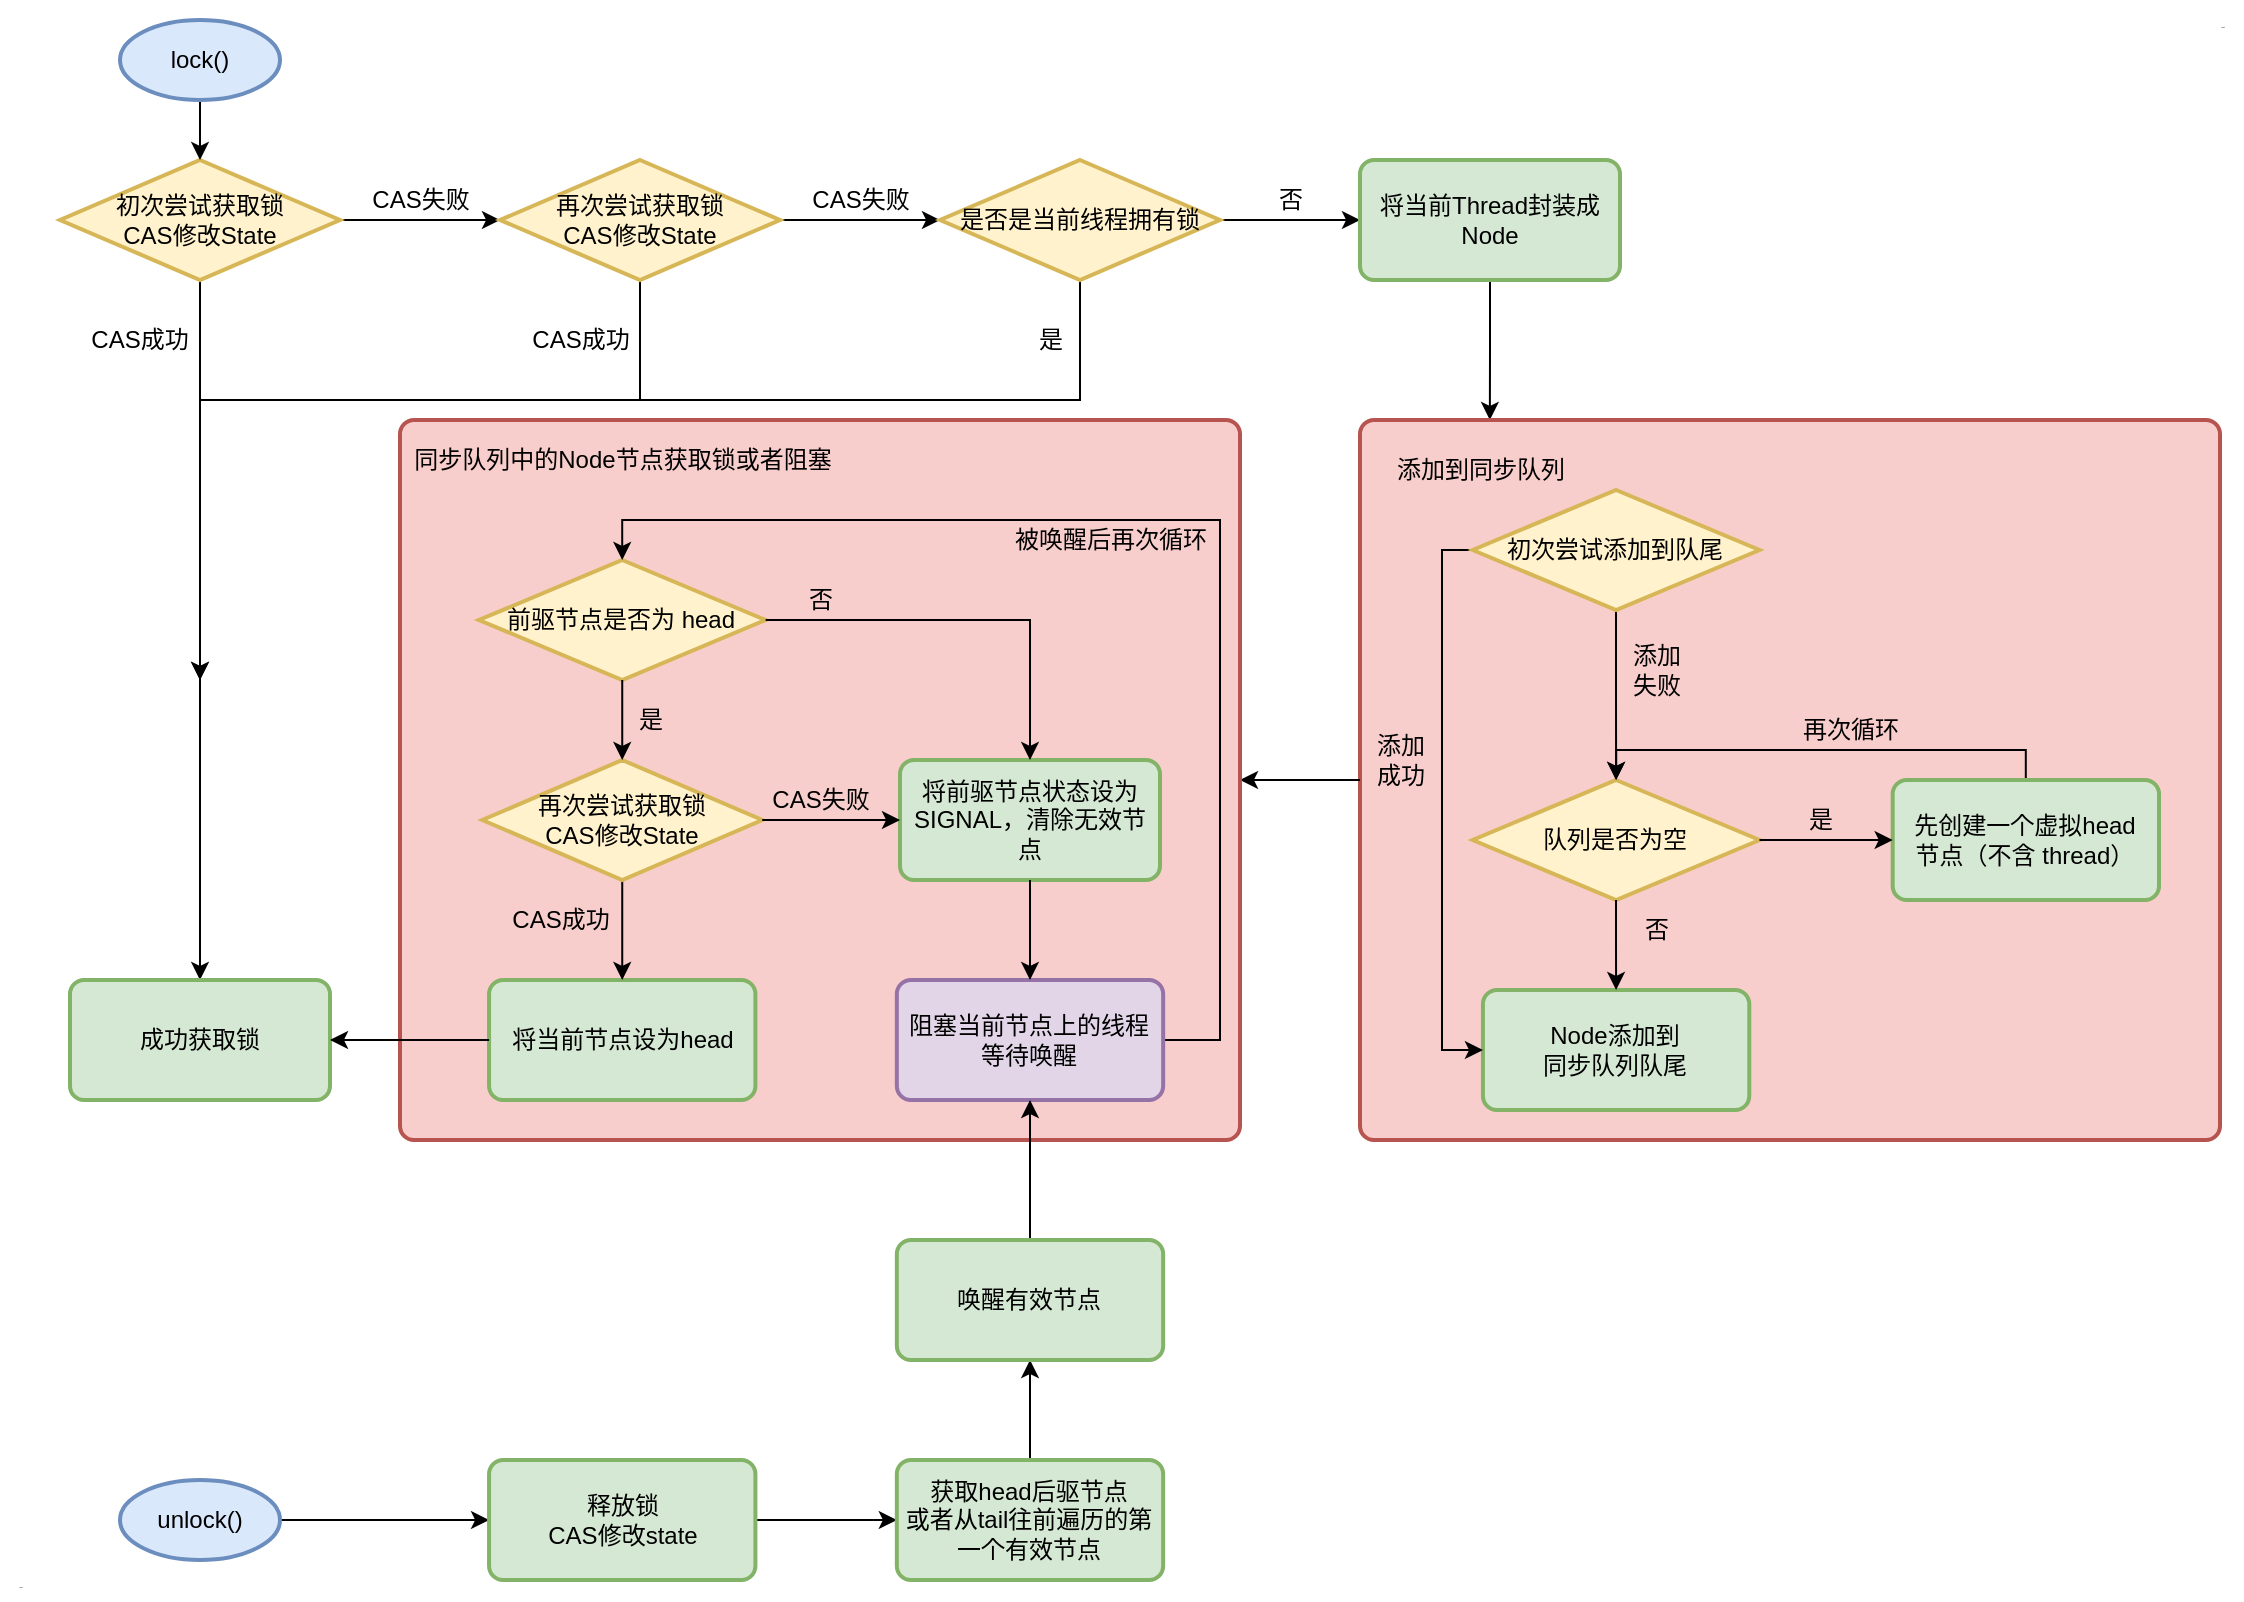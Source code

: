 <mxfile version="13.9.9" type="device"><diagram id="C5RBs43oDa-KdzZeNtuy" name="AQS流程"><mxGraphModel dx="1221" dy="714" grid="1" gridSize="10" guides="1" tooltips="1" connect="1" arrows="1" fold="1" page="1" pageScale="1" pageWidth="827" pageHeight="1169" math="0" shadow="0"><root><mxCell id="WIyWlLk6GJQsqaUBKTNV-0"/><mxCell id="WIyWlLk6GJQsqaUBKTNV-1" parent="WIyWlLk6GJQsqaUBKTNV-0"/><mxCell id="B8FFW8KVmswpGKNA3cQc-1" style="edgeStyle=orthogonalEdgeStyle;rounded=0;orthogonalLoop=1;jettySize=auto;html=1;" parent="WIyWlLk6GJQsqaUBKTNV-1" source="GUaVFP-gTF-c7QUEKQBs-0" edge="1"><mxGeometry relative="1" as="geometry"><mxPoint x="240" y="610" as="targetPoint"/></mxGeometry></mxCell><mxCell id="B8FFW8KVmswpGKNA3cQc-5" style="edgeStyle=orthogonalEdgeStyle;rounded=0;orthogonalLoop=1;jettySize=auto;html=1;entryX=0;entryY=0.5;entryDx=0;entryDy=0;entryPerimeter=0;" parent="WIyWlLk6GJQsqaUBKTNV-1" source="GUaVFP-gTF-c7QUEKQBs-0" target="B8FFW8KVmswpGKNA3cQc-8" edge="1"><mxGeometry relative="1" as="geometry"><mxPoint x="390" y="380" as="targetPoint"/></mxGeometry></mxCell><mxCell id="GUaVFP-gTF-c7QUEKQBs-0" value="初次尝试获取锁&lt;br&gt;CAS修改State" style="strokeWidth=2;html=1;shape=mxgraph.flowchart.decision;whiteSpace=wrap;fillColor=#fff2cc;strokeColor=#d6b656;" parent="WIyWlLk6GJQsqaUBKTNV-1" vertex="1"><mxGeometry x="170" y="350" width="140" height="60" as="geometry"/></mxCell><mxCell id="B8FFW8KVmswpGKNA3cQc-0" style="edgeStyle=orthogonalEdgeStyle;rounded=0;orthogonalLoop=1;jettySize=auto;html=1;entryX=0.5;entryY=0;entryDx=0;entryDy=0;entryPerimeter=0;" parent="WIyWlLk6GJQsqaUBKTNV-1" source="GUaVFP-gTF-c7QUEKQBs-1" target="GUaVFP-gTF-c7QUEKQBs-0" edge="1"><mxGeometry relative="1" as="geometry"/></mxCell><mxCell id="GUaVFP-gTF-c7QUEKQBs-1" value="lock()" style="strokeWidth=2;html=1;shape=mxgraph.flowchart.start_1;whiteSpace=wrap;fillColor=#dae8fc;strokeColor=#6c8ebf;" parent="WIyWlLk6GJQsqaUBKTNV-1" vertex="1"><mxGeometry x="200" y="280" width="80" height="40" as="geometry"/></mxCell><mxCell id="B8FFW8KVmswpGKNA3cQc-3" value="CAS成功" style="text;html=1;strokeColor=none;fillColor=none;align=center;verticalAlign=middle;whiteSpace=wrap;rounded=0;" parent="WIyWlLk6GJQsqaUBKTNV-1" vertex="1"><mxGeometry x="180" y="430" width="60" height="20" as="geometry"/></mxCell><mxCell id="B8FFW8KVmswpGKNA3cQc-7" value="CAS失败" style="text;html=1;align=center;verticalAlign=middle;resizable=0;points=[];autosize=1;" parent="WIyWlLk6GJQsqaUBKTNV-1" vertex="1"><mxGeometry x="320" y="360" width="60" height="20" as="geometry"/></mxCell><mxCell id="B8FFW8KVmswpGKNA3cQc-9" style="edgeStyle=orthogonalEdgeStyle;rounded=0;orthogonalLoop=1;jettySize=auto;html=1;" parent="WIyWlLk6GJQsqaUBKTNV-1" source="B8FFW8KVmswpGKNA3cQc-8" edge="1"><mxGeometry relative="1" as="geometry"><mxPoint x="240" y="610" as="targetPoint"/><Array as="points"><mxPoint x="460" y="470"/><mxPoint x="240" y="470"/></Array></mxGeometry></mxCell><mxCell id="B8FFW8KVmswpGKNA3cQc-11" style="edgeStyle=orthogonalEdgeStyle;rounded=0;orthogonalLoop=1;jettySize=auto;html=1;entryX=0;entryY=0.5;entryDx=0;entryDy=0;entryPerimeter=0;" parent="WIyWlLk6GJQsqaUBKTNV-1" source="B8FFW8KVmswpGKNA3cQc-8" target="B8FFW8KVmswpGKNA3cQc-12" edge="1"><mxGeometry relative="1" as="geometry"><mxPoint x="570" y="380" as="targetPoint"/></mxGeometry></mxCell><mxCell id="B8FFW8KVmswpGKNA3cQc-8" value="再次尝试获取锁&lt;br&gt;CAS修改State" style="strokeWidth=2;html=1;shape=mxgraph.flowchart.decision;whiteSpace=wrap;fillColor=#fff2cc;strokeColor=#d6b656;" parent="WIyWlLk6GJQsqaUBKTNV-1" vertex="1"><mxGeometry x="390" y="350" width="140" height="60" as="geometry"/></mxCell><mxCell id="B8FFW8KVmswpGKNA3cQc-10" value="CAS成功" style="text;html=1;align=center;verticalAlign=middle;resizable=0;points=[];autosize=1;" parent="WIyWlLk6GJQsqaUBKTNV-1" vertex="1"><mxGeometry x="400" y="430" width="60" height="20" as="geometry"/></mxCell><mxCell id="B8FFW8KVmswpGKNA3cQc-13" style="edgeStyle=orthogonalEdgeStyle;rounded=0;orthogonalLoop=1;jettySize=auto;html=1;exitX=0.5;exitY=1;exitDx=0;exitDy=0;exitPerimeter=0;entryX=0.5;entryY=0;entryDx=0;entryDy=0;" parent="WIyWlLk6GJQsqaUBKTNV-1" source="B8FFW8KVmswpGKNA3cQc-12" edge="1" target="KMqSxWLcWCBFUnhUsHuM-18"><mxGeometry relative="1" as="geometry"><mxPoint x="240" y="670" as="targetPoint"/><Array as="points"><mxPoint x="680" y="470"/><mxPoint x="240" y="470"/><mxPoint x="240" y="760"/></Array></mxGeometry></mxCell><mxCell id="B8FFW8KVmswpGKNA3cQc-15" style="edgeStyle=orthogonalEdgeStyle;rounded=0;orthogonalLoop=1;jettySize=auto;html=1;entryX=0;entryY=0.5;entryDx=0;entryDy=0;" parent="WIyWlLk6GJQsqaUBKTNV-1" source="B8FFW8KVmswpGKNA3cQc-12" target="B8FFW8KVmswpGKNA3cQc-18" edge="1"><mxGeometry relative="1" as="geometry"><mxPoint x="790" y="380" as="targetPoint"/></mxGeometry></mxCell><mxCell id="B8FFW8KVmswpGKNA3cQc-12" value="是否是当前线程拥有锁" style="strokeWidth=2;html=1;shape=mxgraph.flowchart.decision;whiteSpace=wrap;fillColor=#fff2cc;strokeColor=#d6b656;" parent="WIyWlLk6GJQsqaUBKTNV-1" vertex="1"><mxGeometry x="610" y="350" width="140" height="60" as="geometry"/></mxCell><mxCell id="B8FFW8KVmswpGKNA3cQc-14" value="是" style="text;html=1;align=center;verticalAlign=middle;resizable=0;points=[];autosize=1;" parent="WIyWlLk6GJQsqaUBKTNV-1" vertex="1"><mxGeometry x="650" y="430" width="30" height="20" as="geometry"/></mxCell><mxCell id="B8FFW8KVmswpGKNA3cQc-17" value="CAS失败" style="text;html=1;align=center;verticalAlign=middle;resizable=0;points=[];autosize=1;" parent="WIyWlLk6GJQsqaUBKTNV-1" vertex="1"><mxGeometry x="540" y="360" width="60" height="20" as="geometry"/></mxCell><mxCell id="B8FFW8KVmswpGKNA3cQc-72" style="edgeStyle=orthogonalEdgeStyle;rounded=0;orthogonalLoop=1;jettySize=auto;html=1;entryX=0.151;entryY=0;entryDx=0;entryDy=0;entryPerimeter=0;" parent="WIyWlLk6GJQsqaUBKTNV-1" source="B8FFW8KVmswpGKNA3cQc-18" target="B8FFW8KVmswpGKNA3cQc-20" edge="1"><mxGeometry relative="1" as="geometry"/></mxCell><mxCell id="B8FFW8KVmswpGKNA3cQc-18" value="将当前Thread封装成Node" style="rounded=1;whiteSpace=wrap;html=1;absoluteArcSize=1;arcSize=14;strokeWidth=2;fillColor=#d5e8d4;strokeColor=#82b366;" parent="WIyWlLk6GJQsqaUBKTNV-1" vertex="1"><mxGeometry x="820" y="350" width="130" height="60" as="geometry"/></mxCell><mxCell id="B8FFW8KVmswpGKNA3cQc-43" value="否" style="text;html=1;align=center;verticalAlign=middle;resizable=0;points=[];autosize=1;" parent="WIyWlLk6GJQsqaUBKTNV-1" vertex="1"><mxGeometry x="770" y="360" width="30" height="20" as="geometry"/></mxCell><mxCell id="B8FFW8KVmswpGKNA3cQc-70" value="" style="group" parent="WIyWlLk6GJQsqaUBKTNV-1" vertex="1" connectable="0"><mxGeometry x="820" y="480" width="430" height="360" as="geometry"/></mxCell><mxCell id="B8FFW8KVmswpGKNA3cQc-20" value="" style="rounded=1;whiteSpace=wrap;html=1;absoluteArcSize=1;arcSize=14;strokeWidth=2;fillColor=#f8cecc;strokeColor=#b85450;" parent="B8FFW8KVmswpGKNA3cQc-70" vertex="1"><mxGeometry width="430" height="360" as="geometry"/></mxCell><mxCell id="B8FFW8KVmswpGKNA3cQc-22" value="队列是否为空" style="strokeWidth=2;html=1;shape=mxgraph.flowchart.decision;whiteSpace=wrap;fillColor=#fff2cc;strokeColor=#d6b656;" parent="B8FFW8KVmswpGKNA3cQc-70" vertex="1"><mxGeometry x="56.345" y="180" width="143.415" height="60" as="geometry"/></mxCell><mxCell id="B8FFW8KVmswpGKNA3cQc-24" value="是" style="text;html=1;align=center;verticalAlign=middle;resizable=0;points=[];autosize=1;" parent="B8FFW8KVmswpGKNA3cQc-70" vertex="1"><mxGeometry x="215.125" y="190" width="30" height="20" as="geometry"/></mxCell><mxCell id="B8FFW8KVmswpGKNA3cQc-27" style="edgeStyle=orthogonalEdgeStyle;rounded=0;orthogonalLoop=1;jettySize=auto;html=1;entryX=0.5;entryY=0;entryDx=0;entryDy=0;entryPerimeter=0;" parent="B8FFW8KVmswpGKNA3cQc-70" source="B8FFW8KVmswpGKNA3cQc-25" target="B8FFW8KVmswpGKNA3cQc-22" edge="1"><mxGeometry x="40.979" y="105" as="geometry"><mxPoint x="133.174" y="165" as="targetPoint"/><Array as="points"><mxPoint x="332.93" y="165"/><mxPoint x="128.052" y="165"/></Array></mxGeometry></mxCell><mxCell id="B8FFW8KVmswpGKNA3cQc-25" value="先创建一个虚拟head&lt;br&gt;节点（不含 thread）" style="rounded=1;whiteSpace=wrap;html=1;absoluteArcSize=1;arcSize=14;strokeWidth=2;fillColor=#d5e8d4;strokeColor=#82b366;" parent="B8FFW8KVmswpGKNA3cQc-70" vertex="1"><mxGeometry x="266.345" y="180" width="133.171" height="60" as="geometry"/></mxCell><mxCell id="B8FFW8KVmswpGKNA3cQc-23" style="edgeStyle=orthogonalEdgeStyle;rounded=0;orthogonalLoop=1;jettySize=auto;html=1;entryX=0;entryY=0.5;entryDx=0;entryDy=0;" parent="B8FFW8KVmswpGKNA3cQc-70" source="B8FFW8KVmswpGKNA3cQc-22" target="B8FFW8KVmswpGKNA3cQc-25" edge="1"><mxGeometry x="40.979" y="105" as="geometry"><mxPoint x="256.101" y="210" as="targetPoint"/></mxGeometry></mxCell><mxCell id="B8FFW8KVmswpGKNA3cQc-28" value="再次循环" style="text;html=1;align=center;verticalAlign=middle;resizable=0;points=[];autosize=1;" parent="B8FFW8KVmswpGKNA3cQc-70" vertex="1"><mxGeometry x="215.125" y="145" width="60" height="20" as="geometry"/></mxCell><mxCell id="B8FFW8KVmswpGKNA3cQc-30" value="否" style="text;html=1;align=center;verticalAlign=middle;resizable=0;points=[];autosize=1;" parent="B8FFW8KVmswpGKNA3cQc-70" vertex="1"><mxGeometry x="133.174" y="245" width="30" height="20" as="geometry"/></mxCell><mxCell id="B8FFW8KVmswpGKNA3cQc-31" value="Node添加到&lt;br&gt;同步队列队尾" style="rounded=1;whiteSpace=wrap;html=1;absoluteArcSize=1;arcSize=14;strokeWidth=2;fillColor=#d5e8d4;strokeColor=#82b366;" parent="B8FFW8KVmswpGKNA3cQc-70" vertex="1"><mxGeometry x="61.467" y="285" width="133.171" height="60" as="geometry"/></mxCell><mxCell id="B8FFW8KVmswpGKNA3cQc-29" style="edgeStyle=orthogonalEdgeStyle;rounded=0;orthogonalLoop=1;jettySize=auto;html=1;entryX=0.5;entryY=0;entryDx=0;entryDy=0;" parent="B8FFW8KVmswpGKNA3cQc-70" source="B8FFW8KVmswpGKNA3cQc-22" target="B8FFW8KVmswpGKNA3cQc-31" edge="1"><mxGeometry x="40.979" y="105" as="geometry"><mxPoint x="128.052" y="285" as="targetPoint"/></mxGeometry></mxCell><mxCell id="B8FFW8KVmswpGKNA3cQc-33" value="添加到同步队列" style="text;html=1;strokeColor=none;fillColor=none;align=center;verticalAlign=middle;whiteSpace=wrap;rounded=0;" parent="B8FFW8KVmswpGKNA3cQc-70" vertex="1"><mxGeometry x="11.784" y="15" width="97.317" height="20" as="geometry"/></mxCell><mxCell id="B8FFW8KVmswpGKNA3cQc-38" style="edgeStyle=orthogonalEdgeStyle;rounded=0;orthogonalLoop=1;jettySize=auto;html=1;entryX=0;entryY=0.5;entryDx=0;entryDy=0;" parent="B8FFW8KVmswpGKNA3cQc-70" source="B8FFW8KVmswpGKNA3cQc-37" target="B8FFW8KVmswpGKNA3cQc-31" edge="1"><mxGeometry x="-3.07" as="geometry"><Array as="points"><mxPoint x="40.979" y="65"/><mxPoint x="40.979" y="315"/></Array></mxGeometry></mxCell><mxCell id="B8FFW8KVmswpGKNA3cQc-39" style="edgeStyle=orthogonalEdgeStyle;rounded=0;orthogonalLoop=1;jettySize=auto;html=1;entryX=0.5;entryY=0;entryDx=0;entryDy=0;entryPerimeter=0;" parent="B8FFW8KVmswpGKNA3cQc-70" source="B8FFW8KVmswpGKNA3cQc-37" target="B8FFW8KVmswpGKNA3cQc-22" edge="1"><mxGeometry x="-3.07" as="geometry"/></mxCell><mxCell id="B8FFW8KVmswpGKNA3cQc-37" value="初次尝试添加到队尾" style="strokeWidth=2;html=1;shape=mxgraph.flowchart.decision;whiteSpace=wrap;fillColor=#fff2cc;strokeColor=#d6b656;" parent="B8FFW8KVmswpGKNA3cQc-70" vertex="1"><mxGeometry x="56.345" y="35" width="143.415" height="60" as="geometry"/></mxCell><mxCell id="B8FFW8KVmswpGKNA3cQc-40" value="添加&lt;br&gt;成功" style="text;html=1;strokeColor=none;fillColor=none;align=center;verticalAlign=middle;whiteSpace=wrap;rounded=0;" parent="B8FFW8KVmswpGKNA3cQc-70" vertex="1"><mxGeometry x="0.003" y="160" width="40.976" height="20" as="geometry"/></mxCell><mxCell id="B8FFW8KVmswpGKNA3cQc-41" value="添加&lt;br&gt;失败" style="text;html=1;strokeColor=none;fillColor=none;align=center;verticalAlign=middle;whiteSpace=wrap;rounded=0;" parent="B8FFW8KVmswpGKNA3cQc-70" vertex="1"><mxGeometry x="128.052" y="115" width="40.976" height="20" as="geometry"/></mxCell><mxCell id="KMqSxWLcWCBFUnhUsHuM-18" value="成功获取锁" style="rounded=1;whiteSpace=wrap;html=1;absoluteArcSize=1;arcSize=14;strokeWidth=2;fillColor=#d5e8d4;strokeColor=#82b366;" vertex="1" parent="WIyWlLk6GJQsqaUBKTNV-1"><mxGeometry x="175" y="760" width="130" height="60" as="geometry"/></mxCell><mxCell id="KMqSxWLcWCBFUnhUsHuM-20" style="edgeStyle=orthogonalEdgeStyle;rounded=0;orthogonalLoop=1;jettySize=auto;html=1;entryX=1;entryY=0.5;entryDx=0;entryDy=0;" edge="1" parent="WIyWlLk6GJQsqaUBKTNV-1" source="B8FFW8KVmswpGKNA3cQc-20" target="B8FFW8KVmswpGKNA3cQc-49"><mxGeometry relative="1" as="geometry"/></mxCell><mxCell id="KMqSxWLcWCBFUnhUsHuM-26" value="" style="group" vertex="1" connectable="0" parent="WIyWlLk6GJQsqaUBKTNV-1"><mxGeometry x="340.0" y="480" width="420" height="360" as="geometry"/></mxCell><mxCell id="B8FFW8KVmswpGKNA3cQc-49" value="" style="rounded=1;whiteSpace=wrap;html=1;absoluteArcSize=1;arcSize=14;strokeWidth=2;fillColor=#f8cecc;strokeColor=#b85450;" parent="KMqSxWLcWCBFUnhUsHuM-26" vertex="1"><mxGeometry width="420" height="360" as="geometry"/></mxCell><mxCell id="B8FFW8KVmswpGKNA3cQc-57" value="将当前节点设为head" style="rounded=1;whiteSpace=wrap;html=1;absoluteArcSize=1;arcSize=14;strokeWidth=2;fillColor=#d5e8d4;strokeColor=#82b366;" parent="KMqSxWLcWCBFUnhUsHuM-26" vertex="1"><mxGeometry x="44.537" y="280" width="133.171" height="60" as="geometry"/></mxCell><mxCell id="B8FFW8KVmswpGKNA3cQc-59" value="同步队列中的Node节点获取锁或者阻塞" style="text;html=1;strokeColor=none;fillColor=none;align=center;verticalAlign=middle;whiteSpace=wrap;rounded=0;" parent="KMqSxWLcWCBFUnhUsHuM-26" vertex="1"><mxGeometry x="3.55" y="10" width="215.15" height="20" as="geometry"/></mxCell><mxCell id="KMqSxWLcWCBFUnhUsHuM-0" value="前驱节点是否为 head" style="strokeWidth=2;html=1;shape=mxgraph.flowchart.decision;whiteSpace=wrap;fillColor=#fff2cc;strokeColor=#d6b656;" vertex="1" parent="KMqSxWLcWCBFUnhUsHuM-26"><mxGeometry x="39.415" y="70" width="143.415" height="60" as="geometry"/></mxCell><mxCell id="KMqSxWLcWCBFUnhUsHuM-16" style="edgeStyle=orthogonalEdgeStyle;rounded=0;orthogonalLoop=1;jettySize=auto;html=1;entryX=0.5;entryY=0;entryDx=0;entryDy=0;" edge="1" parent="KMqSxWLcWCBFUnhUsHuM-26" source="KMqSxWLcWCBFUnhUsHuM-3" target="B8FFW8KVmswpGKNA3cQc-57"><mxGeometry as="geometry"/></mxCell><mxCell id="KMqSxWLcWCBFUnhUsHuM-3" value="再次尝试获取锁&lt;br&gt;CAS修改State" style="strokeWidth=2;html=1;shape=mxgraph.flowchart.decision;whiteSpace=wrap;fillColor=#fff2cc;strokeColor=#d6b656;" vertex="1" parent="KMqSxWLcWCBFUnhUsHuM-26"><mxGeometry x="41.12" y="170" width="140" height="60" as="geometry"/></mxCell><mxCell id="KMqSxWLcWCBFUnhUsHuM-5" style="edgeStyle=orthogonalEdgeStyle;rounded=0;orthogonalLoop=1;jettySize=auto;html=1;entryX=0.5;entryY=0;entryDx=0;entryDy=0;entryPerimeter=0;" edge="1" parent="KMqSxWLcWCBFUnhUsHuM-26" source="KMqSxWLcWCBFUnhUsHuM-0" target="KMqSxWLcWCBFUnhUsHuM-3"><mxGeometry as="geometry"/></mxCell><mxCell id="KMqSxWLcWCBFUnhUsHuM-6" value="是" style="text;html=1;align=center;verticalAlign=middle;resizable=0;points=[];autosize=1;" vertex="1" parent="KMqSxWLcWCBFUnhUsHuM-26"><mxGeometry x="110.0" y="140" width="30" height="20" as="geometry"/></mxCell><mxCell id="KMqSxWLcWCBFUnhUsHuM-8" value="CAS成功" style="text;html=1;align=center;verticalAlign=middle;resizable=0;points=[];autosize=1;" vertex="1" parent="KMqSxWLcWCBFUnhUsHuM-26"><mxGeometry x="50.0" y="240" width="60" height="20" as="geometry"/></mxCell><mxCell id="KMqSxWLcWCBFUnhUsHuM-10" value="否" style="text;html=1;align=center;verticalAlign=middle;resizable=0;points=[];autosize=1;" vertex="1" parent="KMqSxWLcWCBFUnhUsHuM-26"><mxGeometry x="195.0" y="80" width="30" height="20" as="geometry"/></mxCell><mxCell id="KMqSxWLcWCBFUnhUsHuM-12" value="CAS失败" style="text;html=1;align=center;verticalAlign=middle;resizable=0;points=[];autosize=1;" vertex="1" parent="KMqSxWLcWCBFUnhUsHuM-26"><mxGeometry x="180.0" y="180" width="60" height="20" as="geometry"/></mxCell><mxCell id="KMqSxWLcWCBFUnhUsHuM-14" value="被唤醒后再次循环" style="text;html=1;align=center;verticalAlign=middle;resizable=0;points=[];autosize=1;" vertex="1" parent="KMqSxWLcWCBFUnhUsHuM-26"><mxGeometry x="300.0" y="50" width="110" height="20" as="geometry"/></mxCell><mxCell id="KMqSxWLcWCBFUnhUsHuM-22" value="将前驱节点状态设为SIGNAL，清除无效节点" style="rounded=1;whiteSpace=wrap;html=1;absoluteArcSize=1;arcSize=14;strokeWidth=2;fillColor=#d5e8d4;strokeColor=#82b366;" vertex="1" parent="KMqSxWLcWCBFUnhUsHuM-26"><mxGeometry x="250.0" y="170" width="130" height="60" as="geometry"/></mxCell><mxCell id="KMqSxWLcWCBFUnhUsHuM-9" style="edgeStyle=orthogonalEdgeStyle;rounded=0;orthogonalLoop=1;jettySize=auto;html=1;entryX=0.5;entryY=0;entryDx=0;entryDy=0;" edge="1" parent="KMqSxWLcWCBFUnhUsHuM-26" source="KMqSxWLcWCBFUnhUsHuM-0" target="KMqSxWLcWCBFUnhUsHuM-22"><mxGeometry as="geometry"><mxPoint x="316.59" y="170" as="targetPoint"/></mxGeometry></mxCell><mxCell id="KMqSxWLcWCBFUnhUsHuM-11" style="edgeStyle=orthogonalEdgeStyle;rounded=0;orthogonalLoop=1;jettySize=auto;html=1;entryX=0;entryY=0.5;entryDx=0;entryDy=0;" edge="1" parent="KMqSxWLcWCBFUnhUsHuM-26" source="KMqSxWLcWCBFUnhUsHuM-3" target="KMqSxWLcWCBFUnhUsHuM-22"><mxGeometry as="geometry"><mxPoint x="250.005" y="200" as="targetPoint"/></mxGeometry></mxCell><mxCell id="KMqSxWLcWCBFUnhUsHuM-25" style="edgeStyle=orthogonalEdgeStyle;rounded=0;orthogonalLoop=1;jettySize=auto;html=1;entryX=0.5;entryY=0;entryDx=0;entryDy=0;entryPerimeter=0;" edge="1" parent="KMqSxWLcWCBFUnhUsHuM-26" source="KMqSxWLcWCBFUnhUsHuM-23" target="KMqSxWLcWCBFUnhUsHuM-0"><mxGeometry relative="1" as="geometry"><Array as="points"><mxPoint x="410.0" y="310"/><mxPoint x="410.0" y="50"/><mxPoint x="111.0" y="50"/></Array></mxGeometry></mxCell><mxCell id="KMqSxWLcWCBFUnhUsHuM-23" value="阻塞当前节点上的线程&lt;br&gt;等待唤醒" style="rounded=1;whiteSpace=wrap;html=1;absoluteArcSize=1;arcSize=14;strokeWidth=2;fillColor=#e1d5e7;strokeColor=#9673a6;" vertex="1" parent="KMqSxWLcWCBFUnhUsHuM-26"><mxGeometry x="248.417" y="280" width="133.171" height="60" as="geometry"/></mxCell><mxCell id="KMqSxWLcWCBFUnhUsHuM-24" style="edgeStyle=orthogonalEdgeStyle;rounded=0;orthogonalLoop=1;jettySize=auto;html=1;entryX=0.5;entryY=0;entryDx=0;entryDy=0;" edge="1" parent="KMqSxWLcWCBFUnhUsHuM-26" source="KMqSxWLcWCBFUnhUsHuM-22" target="KMqSxWLcWCBFUnhUsHuM-23"><mxGeometry relative="1" as="geometry"/></mxCell><mxCell id="KMqSxWLcWCBFUnhUsHuM-27" style="edgeStyle=orthogonalEdgeStyle;rounded=0;orthogonalLoop=1;jettySize=auto;html=1;" edge="1" parent="WIyWlLk6GJQsqaUBKTNV-1" source="B8FFW8KVmswpGKNA3cQc-57" target="KMqSxWLcWCBFUnhUsHuM-18"><mxGeometry relative="1" as="geometry"/></mxCell><mxCell id="a2Za7UcO6AYFEkBvIfDP-1" style="edgeStyle=orthogonalEdgeStyle;rounded=0;orthogonalLoop=1;jettySize=auto;html=1;" edge="1" parent="WIyWlLk6GJQsqaUBKTNV-1" source="a2Za7UcO6AYFEkBvIfDP-0" target="a2Za7UcO6AYFEkBvIfDP-24"><mxGeometry relative="1" as="geometry"><mxPoint x="410" y="1030.0" as="targetPoint"/></mxGeometry></mxCell><mxCell id="a2Za7UcO6AYFEkBvIfDP-0" value="unlock()" style="strokeWidth=2;html=1;shape=mxgraph.flowchart.start_1;whiteSpace=wrap;fillColor=#dae8fc;strokeColor=#6c8ebf;" vertex="1" parent="WIyWlLk6GJQsqaUBKTNV-1"><mxGeometry x="200" y="1010" width="80" height="40" as="geometry"/></mxCell><mxCell id="a2Za7UcO6AYFEkBvIfDP-26" style="edgeStyle=orthogonalEdgeStyle;rounded=0;orthogonalLoop=1;jettySize=auto;html=1;entryX=0;entryY=0.5;entryDx=0;entryDy=0;" edge="1" parent="WIyWlLk6GJQsqaUBKTNV-1" source="a2Za7UcO6AYFEkBvIfDP-24" target="a2Za7UcO6AYFEkBvIfDP-27"><mxGeometry relative="1" as="geometry"><mxPoint x="610" y="1030.0" as="targetPoint"/></mxGeometry></mxCell><mxCell id="a2Za7UcO6AYFEkBvIfDP-24" value="释放锁&lt;br&gt;CAS修改state" style="rounded=1;whiteSpace=wrap;html=1;absoluteArcSize=1;arcSize=14;strokeWidth=2;fillColor=#d5e8d4;strokeColor=#82b366;" vertex="1" parent="WIyWlLk6GJQsqaUBKTNV-1"><mxGeometry x="384.537" y="1000" width="133.171" height="60" as="geometry"/></mxCell><mxCell id="a2Za7UcO6AYFEkBvIfDP-30" style="edgeStyle=orthogonalEdgeStyle;rounded=0;orthogonalLoop=1;jettySize=auto;html=1;entryX=0.5;entryY=1;entryDx=0;entryDy=0;" edge="1" parent="WIyWlLk6GJQsqaUBKTNV-1" source="a2Za7UcO6AYFEkBvIfDP-27" target="a2Za7UcO6AYFEkBvIfDP-29"><mxGeometry relative="1" as="geometry"/></mxCell><mxCell id="a2Za7UcO6AYFEkBvIfDP-27" value="获取head后驱节点&lt;br&gt;或者从tail往前遍历的第一个有效节点" style="rounded=1;whiteSpace=wrap;html=1;absoluteArcSize=1;arcSize=14;strokeWidth=2;fillColor=#d5e8d4;strokeColor=#82b366;" vertex="1" parent="WIyWlLk6GJQsqaUBKTNV-1"><mxGeometry x="588.417" y="1000" width="133.171" height="60" as="geometry"/></mxCell><mxCell id="a2Za7UcO6AYFEkBvIfDP-31" style="edgeStyle=orthogonalEdgeStyle;rounded=0;orthogonalLoop=1;jettySize=auto;html=1;entryX=0.5;entryY=1;entryDx=0;entryDy=0;" edge="1" parent="WIyWlLk6GJQsqaUBKTNV-1" source="a2Za7UcO6AYFEkBvIfDP-29" target="KMqSxWLcWCBFUnhUsHuM-23"><mxGeometry relative="1" as="geometry"/></mxCell><mxCell id="a2Za7UcO6AYFEkBvIfDP-29" value="唤醒有效节点" style="rounded=1;whiteSpace=wrap;html=1;absoluteArcSize=1;arcSize=14;strokeWidth=2;fillColor=#d5e8d4;strokeColor=#82b366;" vertex="1" parent="WIyWlLk6GJQsqaUBKTNV-1"><mxGeometry x="588.417" y="890" width="133.171" height="60" as="geometry"/></mxCell><mxCell id="a2Za7UcO6AYFEkBvIfDP-32" value="&lt;font style=&quot;font-size: 1px&quot;&gt;Text&lt;/font&gt;" style="text;html=1;align=center;verticalAlign=middle;resizable=0;points=[];autosize=1;" vertex="1" parent="WIyWlLk6GJQsqaUBKTNV-1"><mxGeometry x="140" y="1050" width="20" height="20" as="geometry"/></mxCell><mxCell id="a2Za7UcO6AYFEkBvIfDP-33" value="&lt;font style=&quot;font-size: 1px&quot;&gt;Text&lt;/font&gt;" style="text;html=1;align=center;verticalAlign=middle;resizable=0;points=[];autosize=1;" vertex="1" parent="WIyWlLk6GJQsqaUBKTNV-1"><mxGeometry x="1241" y="270" width="20" height="20" as="geometry"/></mxCell></root></mxGraphModel></diagram></mxfile>